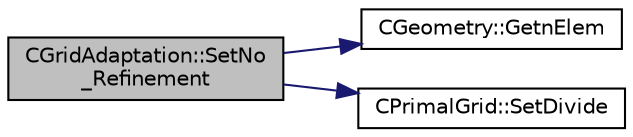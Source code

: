 digraph "CGridAdaptation::SetNo_Refinement"
{
  edge [fontname="Helvetica",fontsize="10",labelfontname="Helvetica",labelfontsize="10"];
  node [fontname="Helvetica",fontsize="10",shape=record];
  rankdir="LR";
  Node284 [label="CGridAdaptation::SetNo\l_Refinement",height=0.2,width=0.4,color="black", fillcolor="grey75", style="filled", fontcolor="black"];
  Node284 -> Node285 [color="midnightblue",fontsize="10",style="solid",fontname="Helvetica"];
  Node285 [label="CGeometry::GetnElem",height=0.2,width=0.4,color="black", fillcolor="white", style="filled",URL="$class_c_geometry.html#a4ae48ec038df1f5ee7c1daadabea5e99",tooltip="Get number of elements. "];
  Node284 -> Node286 [color="midnightblue",fontsize="10",style="solid",fontname="Helvetica"];
  Node286 [label="CPrimalGrid::SetDivide",height=0.2,width=0.4,color="black", fillcolor="white", style="filled",URL="$class_c_primal_grid.html#af6977fd1339b8f9cc82448c464a389e1",tooltip="Set that an element must be divided in the adaptation stage. "];
}
